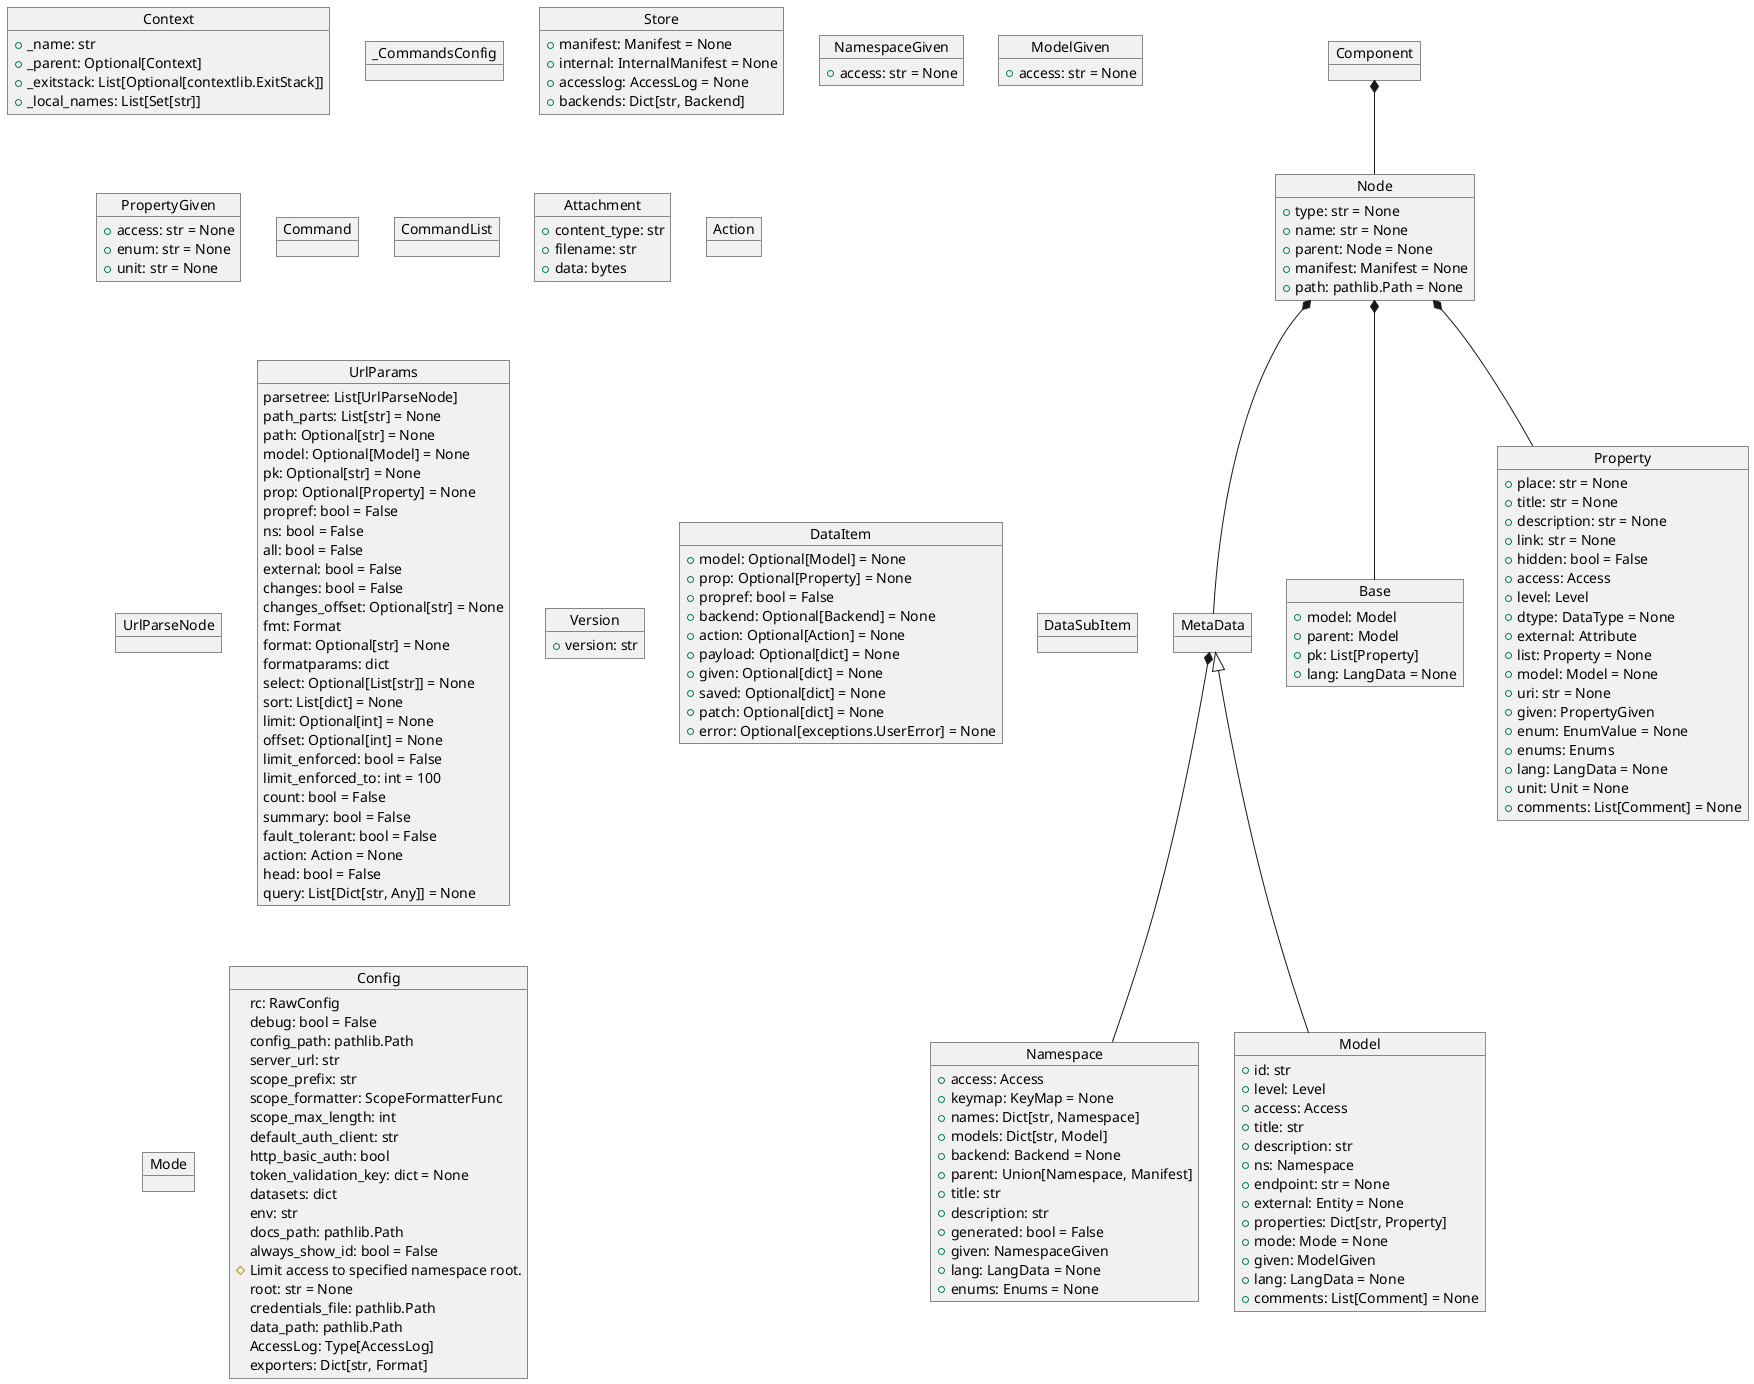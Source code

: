@startuml
object Context {
    +_name: str
    +_parent: Optional[Context]
    +_exitstack: List[Optional[contextlib.ExitStack]]
    +_local_names: List[Set[str]]
}

object _CommandsConfig {

}

object Store {
    +manifest: Manifest = None
    +internal: InternalManifest = None
    +accesslog: AccessLog = None
    +backends: Dict[str, Backend]
}

object Component {

}

object Node {
    +type: str = None
    +name: str = None
    +parent: Node = None
    +manifest: Manifest = None
    +path: pathlib.Path = None
}

object MetaData {

}

object NamespaceGiven {
    +access: str = None
}

object Namespace {
    +access: Access
    +keymap: KeyMap = None
    +names: Dict[str, Namespace]
    +models: Dict[str, Model]
    +backend: Backend = None
    +parent: Union[Namespace, Manifest]
    +title: str
    +description: str
    +generated: bool = False
    +given: NamespaceGiven
    +lang: LangData = None
    +enums: Enums = None
}

object Base {
    +model: Model
    +parent: Model
    +pk: List[Property]
    +lang: LangData = None
}

object ModelGiven {
    +access: str = None
}

object Model {
    +id: str
    +level: Level
    +access: Access
    +title: str
    +description: str
    +ns: Namespace
    +endpoint: str = None
    +external: Entity = None
    +properties: Dict[str, Property]
    +mode: Mode = None
    +given: ModelGiven
    +lang: LangData = None
    +comments: List[Comment] = None
}

object PropertyGiven {
    +access: str = None
    +enum: str = None
    +unit: str = None
}

object Property {
    +place: str = None
    +title: str = None
    +description: str = None
    +link: str = None
    +hidden: bool = False
    +access: Access
    +level: Level
    +dtype: DataType = None
    +external: Attribute
    +list: Property = None
    +model: Model = None
    +uri: str = None
    +given: PropertyGiven
    +enum: EnumValue = None
    +enums: Enums
    +lang: LangData = None
    +unit: Unit = None
    +comments: List[Comment] = None
}

object Command {

}

object CommandList {

}

object Attachment {
    +content_type: str
    +filename: str
    +data: bytes
}

object Action {

}

object UrlParseNode {

}

object UrlParams {

    parsetree: List[UrlParseNode]

    path_parts: List[str] = None
    path: Optional[str] = None
    model: Optional[Model] = None
    pk: Optional[str] = None
    prop: Optional[Property] = None
    propref: bool = False
    ns: bool = False
    all: bool = False
    external: bool = False
    changes: bool = False
    changes_offset: Optional[str] = None
    fmt: Format
    format: Optional[str] = None
    formatparams: dict
    select: Optional[List[str]] = None
    sort: List[dict] = None
    limit: Optional[int] = None
    offset: Optional[int] = None
    limit_enforced: bool = False
    limit_enforced_to: int = 100
    count: bool = False
    summary: bool = False
    fault_tolerant: bool = False
    action: Action = None
    head: bool = False
    query: List[Dict[str, Any]] = None
}

object Version {
    +version: str
}

object DataItem {
    +model: Optional[Model] = None
    +prop: Optional[Property] = None
    +propref: bool = False
    +backend: Optional[Backend] = None
    +action: Optional[Action] = None
    +payload: Optional[dict] = None
    +given: Optional[dict] = None
    +saved: Optional[dict] = None
    +patch: Optional[dict] = None
    +error: Optional[exceptions.UserError] = None
}

object DataSubItem {

}

object Mode {

}

object Config {
    rc: RawConfig
    debug: bool = False
    config_path: pathlib.Path
    server_url: str
    scope_prefix: str
    scope_formatter: ScopeFormatterFunc
    scope_max_length: int
    default_auth_client: str
    http_basic_auth: bool
    token_validation_key: dict = None
    datasets: dict
    env: str
    docs_path: pathlib.Path
    always_show_id: bool = False
    # Limit access to specified namespace root.
    root: str = None
    credentials_file: pathlib.Path
    data_path: pathlib.Path
    AccessLog: Type[AccessLog]
    exporters: Dict[str, Format]
}

Component *-- Node
Node *-- MetaData
MetaData *-- Namespace
Node *-- Base
MetaData <|-- Model
Node *-- Property

@enduml
